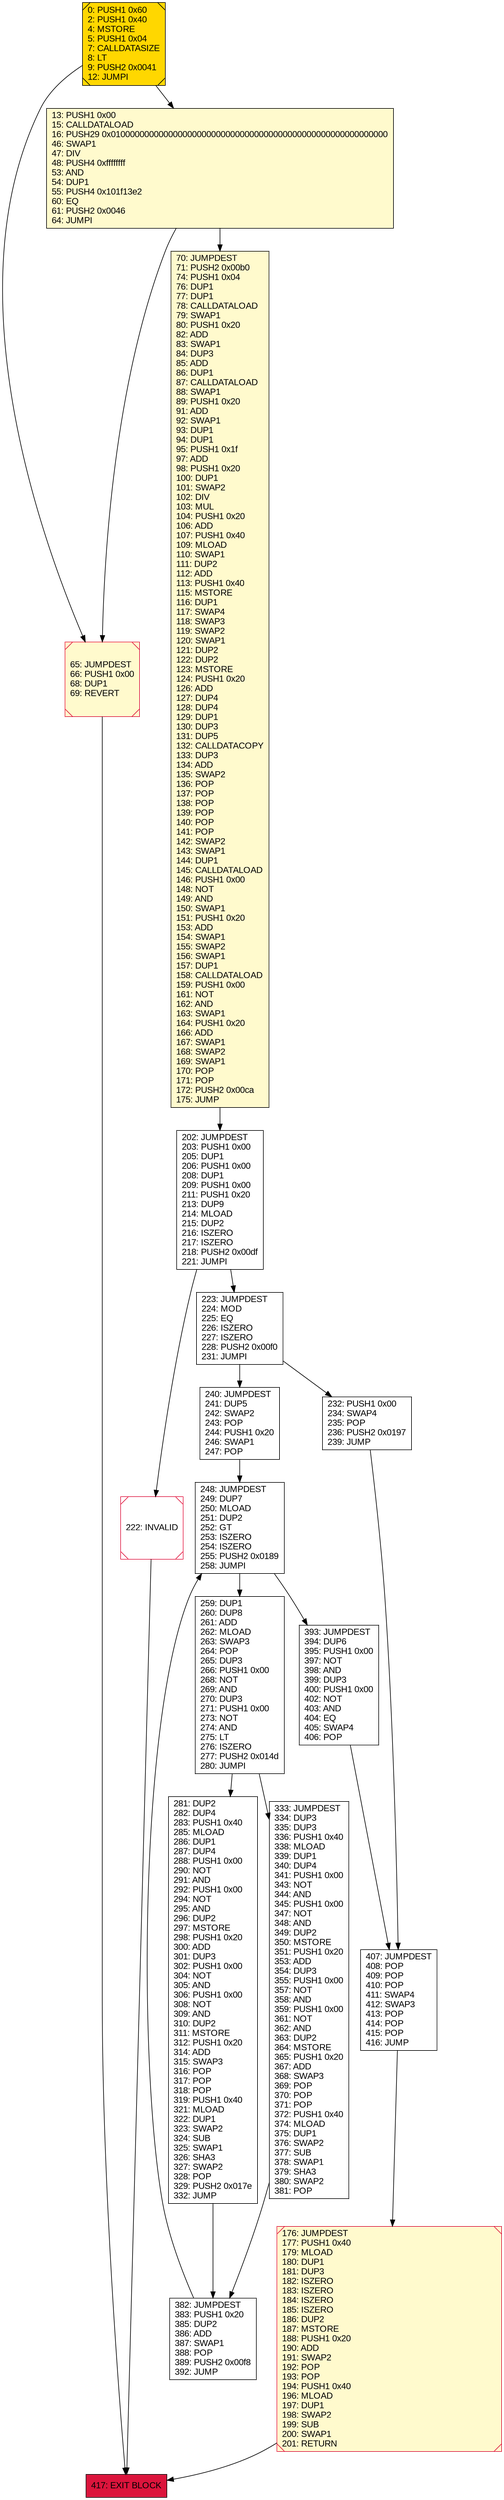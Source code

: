 digraph G {
bgcolor=transparent rankdir=UD;
node [shape=box style=filled color=black fillcolor=white fontname=arial fontcolor=black];
417 [label="417: EXIT BLOCK\l" fillcolor=crimson ];
222 [label="222: INVALID\l" shape=Msquare color=crimson ];
281 [label="281: DUP2\l282: DUP4\l283: PUSH1 0x40\l285: MLOAD\l286: DUP1\l287: DUP4\l288: PUSH1 0x00\l290: NOT\l291: AND\l292: PUSH1 0x00\l294: NOT\l295: AND\l296: DUP2\l297: MSTORE\l298: PUSH1 0x20\l300: ADD\l301: DUP3\l302: PUSH1 0x00\l304: NOT\l305: AND\l306: PUSH1 0x00\l308: NOT\l309: AND\l310: DUP2\l311: MSTORE\l312: PUSH1 0x20\l314: ADD\l315: SWAP3\l316: POP\l317: POP\l318: POP\l319: PUSH1 0x40\l321: MLOAD\l322: DUP1\l323: SWAP2\l324: SUB\l325: SWAP1\l326: SHA3\l327: SWAP2\l328: POP\l329: PUSH2 0x017e\l332: JUMP\l" ];
382 [label="382: JUMPDEST\l383: PUSH1 0x20\l385: DUP2\l386: ADD\l387: SWAP1\l388: POP\l389: PUSH2 0x00f8\l392: JUMP\l" ];
65 [label="65: JUMPDEST\l66: PUSH1 0x00\l68: DUP1\l69: REVERT\l" fillcolor=lemonchiffon shape=Msquare color=crimson ];
70 [label="70: JUMPDEST\l71: PUSH2 0x00b0\l74: PUSH1 0x04\l76: DUP1\l77: DUP1\l78: CALLDATALOAD\l79: SWAP1\l80: PUSH1 0x20\l82: ADD\l83: SWAP1\l84: DUP3\l85: ADD\l86: DUP1\l87: CALLDATALOAD\l88: SWAP1\l89: PUSH1 0x20\l91: ADD\l92: SWAP1\l93: DUP1\l94: DUP1\l95: PUSH1 0x1f\l97: ADD\l98: PUSH1 0x20\l100: DUP1\l101: SWAP2\l102: DIV\l103: MUL\l104: PUSH1 0x20\l106: ADD\l107: PUSH1 0x40\l109: MLOAD\l110: SWAP1\l111: DUP2\l112: ADD\l113: PUSH1 0x40\l115: MSTORE\l116: DUP1\l117: SWAP4\l118: SWAP3\l119: SWAP2\l120: SWAP1\l121: DUP2\l122: DUP2\l123: MSTORE\l124: PUSH1 0x20\l126: ADD\l127: DUP4\l128: DUP4\l129: DUP1\l130: DUP3\l131: DUP5\l132: CALLDATACOPY\l133: DUP3\l134: ADD\l135: SWAP2\l136: POP\l137: POP\l138: POP\l139: POP\l140: POP\l141: POP\l142: SWAP2\l143: SWAP1\l144: DUP1\l145: CALLDATALOAD\l146: PUSH1 0x00\l148: NOT\l149: AND\l150: SWAP1\l151: PUSH1 0x20\l153: ADD\l154: SWAP1\l155: SWAP2\l156: SWAP1\l157: DUP1\l158: CALLDATALOAD\l159: PUSH1 0x00\l161: NOT\l162: AND\l163: SWAP1\l164: PUSH1 0x20\l166: ADD\l167: SWAP1\l168: SWAP2\l169: SWAP1\l170: POP\l171: POP\l172: PUSH2 0x00ca\l175: JUMP\l" fillcolor=lemonchiffon ];
248 [label="248: JUMPDEST\l249: DUP7\l250: MLOAD\l251: DUP2\l252: GT\l253: ISZERO\l254: ISZERO\l255: PUSH2 0x0189\l258: JUMPI\l" ];
176 [label="176: JUMPDEST\l177: PUSH1 0x40\l179: MLOAD\l180: DUP1\l181: DUP3\l182: ISZERO\l183: ISZERO\l184: ISZERO\l185: ISZERO\l186: DUP2\l187: MSTORE\l188: PUSH1 0x20\l190: ADD\l191: SWAP2\l192: POP\l193: POP\l194: PUSH1 0x40\l196: MLOAD\l197: DUP1\l198: SWAP2\l199: SUB\l200: SWAP1\l201: RETURN\l" fillcolor=lemonchiffon shape=Msquare color=crimson ];
259 [label="259: DUP1\l260: DUP8\l261: ADD\l262: MLOAD\l263: SWAP3\l264: POP\l265: DUP3\l266: PUSH1 0x00\l268: NOT\l269: AND\l270: DUP3\l271: PUSH1 0x00\l273: NOT\l274: AND\l275: LT\l276: ISZERO\l277: PUSH2 0x014d\l280: JUMPI\l" ];
333 [label="333: JUMPDEST\l334: DUP3\l335: DUP3\l336: PUSH1 0x40\l338: MLOAD\l339: DUP1\l340: DUP4\l341: PUSH1 0x00\l343: NOT\l344: AND\l345: PUSH1 0x00\l347: NOT\l348: AND\l349: DUP2\l350: MSTORE\l351: PUSH1 0x20\l353: ADD\l354: DUP3\l355: PUSH1 0x00\l357: NOT\l358: AND\l359: PUSH1 0x00\l361: NOT\l362: AND\l363: DUP2\l364: MSTORE\l365: PUSH1 0x20\l367: ADD\l368: SWAP3\l369: POP\l370: POP\l371: POP\l372: PUSH1 0x40\l374: MLOAD\l375: DUP1\l376: SWAP2\l377: SUB\l378: SWAP1\l379: SHA3\l380: SWAP2\l381: POP\l" ];
407 [label="407: JUMPDEST\l408: POP\l409: POP\l410: POP\l411: SWAP4\l412: SWAP3\l413: POP\l414: POP\l415: POP\l416: JUMP\l" ];
202 [label="202: JUMPDEST\l203: PUSH1 0x00\l205: DUP1\l206: PUSH1 0x00\l208: DUP1\l209: PUSH1 0x00\l211: PUSH1 0x20\l213: DUP9\l214: MLOAD\l215: DUP2\l216: ISZERO\l217: ISZERO\l218: PUSH2 0x00df\l221: JUMPI\l" ];
0 [label="0: PUSH1 0x60\l2: PUSH1 0x40\l4: MSTORE\l5: PUSH1 0x04\l7: CALLDATASIZE\l8: LT\l9: PUSH2 0x0041\l12: JUMPI\l" fillcolor=lemonchiffon shape=Msquare fillcolor=gold ];
13 [label="13: PUSH1 0x00\l15: CALLDATALOAD\l16: PUSH29 0x0100000000000000000000000000000000000000000000000000000000\l46: SWAP1\l47: DIV\l48: PUSH4 0xffffffff\l53: AND\l54: DUP1\l55: PUSH4 0x101f13e2\l60: EQ\l61: PUSH2 0x0046\l64: JUMPI\l" fillcolor=lemonchiffon ];
223 [label="223: JUMPDEST\l224: MOD\l225: EQ\l226: ISZERO\l227: ISZERO\l228: PUSH2 0x00f0\l231: JUMPI\l" ];
240 [label="240: JUMPDEST\l241: DUP5\l242: SWAP2\l243: POP\l244: PUSH1 0x20\l246: SWAP1\l247: POP\l" ];
393 [label="393: JUMPDEST\l394: DUP6\l395: PUSH1 0x00\l397: NOT\l398: AND\l399: DUP3\l400: PUSH1 0x00\l402: NOT\l403: AND\l404: EQ\l405: SWAP4\l406: POP\l" ];
232 [label="232: PUSH1 0x00\l234: SWAP4\l235: POP\l236: PUSH2 0x0197\l239: JUMP\l" ];
222 -> 417;
281 -> 382;
259 -> 333;
0 -> 13;
202 -> 223;
65 -> 417;
248 -> 259;
223 -> 232;
382 -> 248;
232 -> 407;
176 -> 417;
223 -> 240;
333 -> 382;
393 -> 407;
259 -> 281;
240 -> 248;
0 -> 65;
70 -> 202;
13 -> 65;
13 -> 70;
248 -> 393;
202 -> 222;
407 -> 176;
}